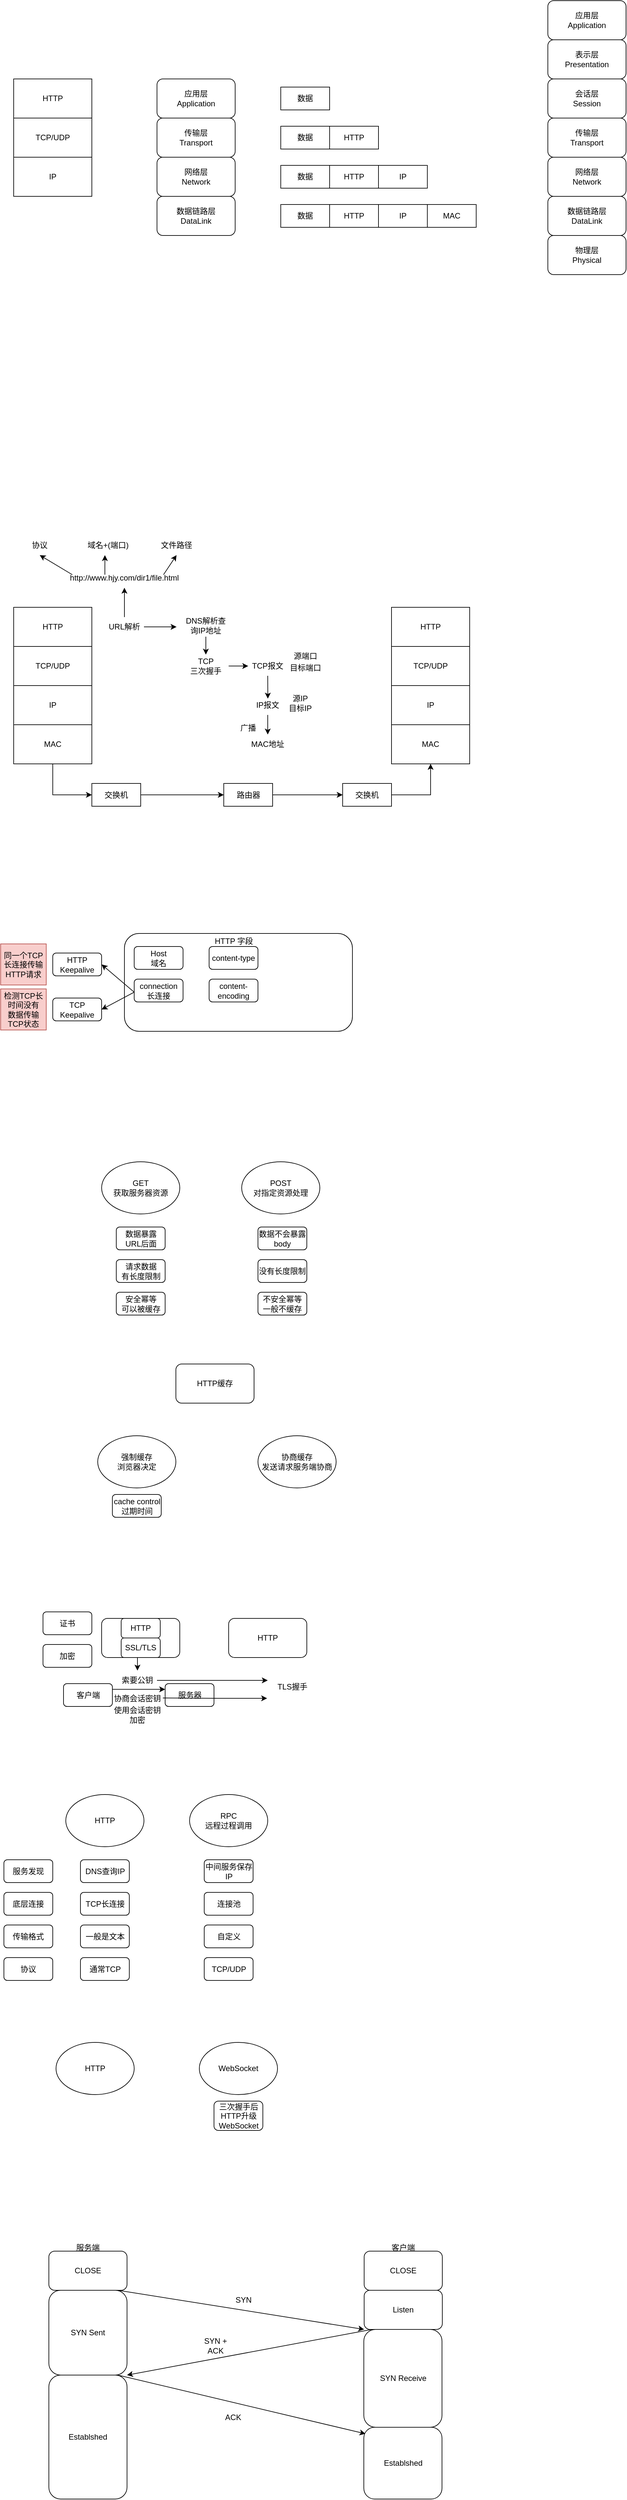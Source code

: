 <mxfile version="23.1.6" type="github">
  <diagram name="第 1 页" id="g__cL9et6w1Bz4wDRFb3">
    <mxGraphModel dx="2093" dy="1735" grid="1" gridSize="10" guides="1" tooltips="1" connect="1" arrows="1" fold="1" page="1" pageScale="1" pageWidth="827" pageHeight="1169" math="0" shadow="0">
      <root>
        <mxCell id="0" />
        <mxCell id="1" parent="0" />
        <mxCell id="aSiWcfBO7DVynULOfoQH-1" value="应用层&lt;br&gt;Application" style="rounded=1;whiteSpace=wrap;html=1;" parent="1" vertex="1">
          <mxGeometry x="130" y="100" width="120" height="60" as="geometry" />
        </mxCell>
        <mxCell id="aSiWcfBO7DVynULOfoQH-2" value="传输层&lt;br&gt;Transport" style="rounded=1;whiteSpace=wrap;html=1;" parent="1" vertex="1">
          <mxGeometry x="130" y="160" width="120" height="60" as="geometry" />
        </mxCell>
        <mxCell id="aSiWcfBO7DVynULOfoQH-3" value="网络层&lt;br&gt;Network" style="rounded=1;whiteSpace=wrap;html=1;" parent="1" vertex="1">
          <mxGeometry x="130" y="220" width="120" height="60" as="geometry" />
        </mxCell>
        <mxCell id="aSiWcfBO7DVynULOfoQH-4" value="数据链路层&lt;br&gt;DataLink" style="rounded=1;whiteSpace=wrap;html=1;" parent="1" vertex="1">
          <mxGeometry x="130" y="280" width="120" height="60" as="geometry" />
        </mxCell>
        <mxCell id="aSiWcfBO7DVynULOfoQH-5" value="应用层&lt;br&gt;Application" style="rounded=1;whiteSpace=wrap;html=1;" parent="1" vertex="1">
          <mxGeometry x="730" y="-20" width="120" height="60" as="geometry" />
        </mxCell>
        <mxCell id="aSiWcfBO7DVynULOfoQH-6" value="传输层&lt;br&gt;Transport" style="rounded=1;whiteSpace=wrap;html=1;" parent="1" vertex="1">
          <mxGeometry x="730" y="160" width="120" height="60" as="geometry" />
        </mxCell>
        <mxCell id="aSiWcfBO7DVynULOfoQH-7" value="网络层&lt;br&gt;Network" style="rounded=1;whiteSpace=wrap;html=1;" parent="1" vertex="1">
          <mxGeometry x="730" y="220" width="120" height="60" as="geometry" />
        </mxCell>
        <mxCell id="aSiWcfBO7DVynULOfoQH-8" value="数据链路层&lt;br&gt;DataLink" style="rounded=1;whiteSpace=wrap;html=1;" parent="1" vertex="1">
          <mxGeometry x="730" y="280" width="120" height="60" as="geometry" />
        </mxCell>
        <mxCell id="aSiWcfBO7DVynULOfoQH-9" value="表示层&lt;br&gt;Presentation" style="rounded=1;whiteSpace=wrap;html=1;" parent="1" vertex="1">
          <mxGeometry x="730" y="40" width="120" height="60" as="geometry" />
        </mxCell>
        <mxCell id="aSiWcfBO7DVynULOfoQH-10" value="会话层&lt;br&gt;Session" style="rounded=1;whiteSpace=wrap;html=1;" parent="1" vertex="1">
          <mxGeometry x="730" y="100" width="120" height="60" as="geometry" />
        </mxCell>
        <mxCell id="aSiWcfBO7DVynULOfoQH-11" value="物理层&lt;br&gt;Physical" style="rounded=1;whiteSpace=wrap;html=1;" parent="1" vertex="1">
          <mxGeometry x="730" y="340" width="120" height="60" as="geometry" />
        </mxCell>
        <mxCell id="aSiWcfBO7DVynULOfoQH-12" value="HTTP" style="rounded=0;whiteSpace=wrap;html=1;" parent="1" vertex="1">
          <mxGeometry x="-90" y="100" width="120" height="60" as="geometry" />
        </mxCell>
        <mxCell id="aSiWcfBO7DVynULOfoQH-13" value="TCP/UDP" style="rounded=0;whiteSpace=wrap;html=1;" parent="1" vertex="1">
          <mxGeometry x="-90" y="160" width="120" height="60" as="geometry" />
        </mxCell>
        <mxCell id="aSiWcfBO7DVynULOfoQH-14" value="IP" style="rounded=0;whiteSpace=wrap;html=1;" parent="1" vertex="1">
          <mxGeometry x="-90" y="220" width="120" height="60" as="geometry" />
        </mxCell>
        <mxCell id="aSiWcfBO7DVynULOfoQH-15" value="数据" style="rounded=0;whiteSpace=wrap;html=1;" parent="1" vertex="1">
          <mxGeometry x="320" y="112.5" width="75" height="35" as="geometry" />
        </mxCell>
        <mxCell id="aSiWcfBO7DVynULOfoQH-16" value="数据" style="rounded=0;whiteSpace=wrap;html=1;" parent="1" vertex="1">
          <mxGeometry x="320" y="172.5" width="75" height="35" as="geometry" />
        </mxCell>
        <mxCell id="aSiWcfBO7DVynULOfoQH-17" value="HTTP" style="rounded=0;whiteSpace=wrap;html=1;" parent="1" vertex="1">
          <mxGeometry x="395" y="172.5" width="75" height="35" as="geometry" />
        </mxCell>
        <mxCell id="aSiWcfBO7DVynULOfoQH-19" value="数据" style="rounded=0;whiteSpace=wrap;html=1;" parent="1" vertex="1">
          <mxGeometry x="320" y="232.5" width="75" height="35" as="geometry" />
        </mxCell>
        <mxCell id="aSiWcfBO7DVynULOfoQH-20" value="HTTP" style="rounded=0;whiteSpace=wrap;html=1;" parent="1" vertex="1">
          <mxGeometry x="395" y="232.5" width="75" height="35" as="geometry" />
        </mxCell>
        <mxCell id="aSiWcfBO7DVynULOfoQH-21" value="IP" style="rounded=0;whiteSpace=wrap;html=1;" parent="1" vertex="1">
          <mxGeometry x="470" y="232.5" width="75" height="35" as="geometry" />
        </mxCell>
        <mxCell id="aSiWcfBO7DVynULOfoQH-22" value="数据" style="rounded=0;whiteSpace=wrap;html=1;" parent="1" vertex="1">
          <mxGeometry x="320" y="292.5" width="75" height="35" as="geometry" />
        </mxCell>
        <mxCell id="aSiWcfBO7DVynULOfoQH-23" value="HTTP" style="rounded=0;whiteSpace=wrap;html=1;" parent="1" vertex="1">
          <mxGeometry x="395" y="292.5" width="75" height="35" as="geometry" />
        </mxCell>
        <mxCell id="aSiWcfBO7DVynULOfoQH-24" value="IP" style="rounded=0;whiteSpace=wrap;html=1;" parent="1" vertex="1">
          <mxGeometry x="470" y="292.5" width="75" height="35" as="geometry" />
        </mxCell>
        <mxCell id="aSiWcfBO7DVynULOfoQH-25" value="MAC" style="rounded=0;whiteSpace=wrap;html=1;" parent="1" vertex="1">
          <mxGeometry x="545" y="292.5" width="75" height="35" as="geometry" />
        </mxCell>
        <mxCell id="aSiWcfBO7DVynULOfoQH-26" value="HTTP" style="rounded=0;whiteSpace=wrap;html=1;" parent="1" vertex="1">
          <mxGeometry x="-90" y="910" width="120" height="60" as="geometry" />
        </mxCell>
        <mxCell id="aSiWcfBO7DVynULOfoQH-27" value="TCP/UDP" style="rounded=0;whiteSpace=wrap;html=1;" parent="1" vertex="1">
          <mxGeometry x="-90" y="970" width="120" height="60" as="geometry" />
        </mxCell>
        <mxCell id="aSiWcfBO7DVynULOfoQH-28" value="IP" style="rounded=0;whiteSpace=wrap;html=1;" parent="1" vertex="1">
          <mxGeometry x="-90" y="1030" width="120" height="60" as="geometry" />
        </mxCell>
        <mxCell id="aSiWcfBO7DVynULOfoQH-29" value="HTTP" style="rounded=0;whiteSpace=wrap;html=1;" parent="1" vertex="1">
          <mxGeometry x="490" y="910" width="120" height="60" as="geometry" />
        </mxCell>
        <mxCell id="aSiWcfBO7DVynULOfoQH-30" value="TCP/UDP" style="rounded=0;whiteSpace=wrap;html=1;" parent="1" vertex="1">
          <mxGeometry x="490" y="970" width="120" height="60" as="geometry" />
        </mxCell>
        <mxCell id="aSiWcfBO7DVynULOfoQH-31" value="IP" style="rounded=0;whiteSpace=wrap;html=1;" parent="1" vertex="1">
          <mxGeometry x="490" y="1030" width="120" height="60" as="geometry" />
        </mxCell>
        <mxCell id="aSiWcfBO7DVynULOfoQH-34" style="edgeStyle=orthogonalEdgeStyle;rounded=0;orthogonalLoop=1;jettySize=auto;html=1;exitX=0.5;exitY=0;exitDx=0;exitDy=0;entryX=0.5;entryY=1;entryDx=0;entryDy=0;" parent="1" source="aSiWcfBO7DVynULOfoQH-32" target="aSiWcfBO7DVynULOfoQH-33" edge="1">
          <mxGeometry relative="1" as="geometry" />
        </mxCell>
        <mxCell id="aSiWcfBO7DVynULOfoQH-42" style="edgeStyle=orthogonalEdgeStyle;rounded=0;orthogonalLoop=1;jettySize=auto;html=1;exitX=1;exitY=0.5;exitDx=0;exitDy=0;" parent="1" source="aSiWcfBO7DVynULOfoQH-32" edge="1">
          <mxGeometry relative="1" as="geometry">
            <mxPoint x="160" y="940" as="targetPoint" />
          </mxGeometry>
        </mxCell>
        <mxCell id="aSiWcfBO7DVynULOfoQH-32" value="URL解析" style="text;html=1;align=center;verticalAlign=middle;whiteSpace=wrap;rounded=0;" parent="1" vertex="1">
          <mxGeometry x="50" y="925" width="60" height="30" as="geometry" />
        </mxCell>
        <mxCell id="aSiWcfBO7DVynULOfoQH-33" value="http://www.hjy.com/dir1/file.html" style="text;html=1;align=center;verticalAlign=middle;whiteSpace=wrap;rounded=0;" parent="1" vertex="1">
          <mxGeometry x="-10" y="850" width="180" height="30" as="geometry" />
        </mxCell>
        <mxCell id="aSiWcfBO7DVynULOfoQH-35" value="协议" style="text;html=1;align=center;verticalAlign=middle;whiteSpace=wrap;rounded=0;" parent="1" vertex="1">
          <mxGeometry x="-80" y="800" width="60" height="30" as="geometry" />
        </mxCell>
        <mxCell id="aSiWcfBO7DVynULOfoQH-36" value="" style="endArrow=classic;html=1;rounded=0;entryX=0.5;entryY=1;entryDx=0;entryDy=0;" parent="1" target="aSiWcfBO7DVynULOfoQH-35" edge="1">
          <mxGeometry width="50" height="50" relative="1" as="geometry">
            <mxPoint y="860" as="sourcePoint" />
            <mxPoint x="50" y="810" as="targetPoint" />
          </mxGeometry>
        </mxCell>
        <mxCell id="aSiWcfBO7DVynULOfoQH-37" value="域名+(端口)" style="text;html=1;align=center;verticalAlign=middle;whiteSpace=wrap;rounded=0;" parent="1" vertex="1">
          <mxGeometry x="20" y="800" width="70" height="30" as="geometry" />
        </mxCell>
        <mxCell id="aSiWcfBO7DVynULOfoQH-38" value="" style="endArrow=classic;html=1;rounded=0;entryX=0.429;entryY=1;entryDx=0;entryDy=0;entryPerimeter=0;" parent="1" target="aSiWcfBO7DVynULOfoQH-37" edge="1">
          <mxGeometry width="50" height="50" relative="1" as="geometry">
            <mxPoint x="50" y="860" as="sourcePoint" />
            <mxPoint x="100" y="810" as="targetPoint" />
          </mxGeometry>
        </mxCell>
        <mxCell id="aSiWcfBO7DVynULOfoQH-40" value="文件路径" style="text;html=1;align=center;verticalAlign=middle;whiteSpace=wrap;rounded=0;" parent="1" vertex="1">
          <mxGeometry x="130" y="800" width="60" height="30" as="geometry" />
        </mxCell>
        <mxCell id="aSiWcfBO7DVynULOfoQH-41" value="" style="endArrow=classic;html=1;rounded=0;entryX=0.5;entryY=1;entryDx=0;entryDy=0;" parent="1" target="aSiWcfBO7DVynULOfoQH-40" edge="1">
          <mxGeometry width="50" height="50" relative="1" as="geometry">
            <mxPoint x="140" y="860" as="sourcePoint" />
            <mxPoint x="190" y="810" as="targetPoint" />
          </mxGeometry>
        </mxCell>
        <mxCell id="aSiWcfBO7DVynULOfoQH-45" style="edgeStyle=orthogonalEdgeStyle;rounded=0;orthogonalLoop=1;jettySize=auto;html=1;exitX=0.5;exitY=1;exitDx=0;exitDy=0;" parent="1" source="aSiWcfBO7DVynULOfoQH-43" target="aSiWcfBO7DVynULOfoQH-44" edge="1">
          <mxGeometry relative="1" as="geometry" />
        </mxCell>
        <mxCell id="aSiWcfBO7DVynULOfoQH-43" value="DNS解析查询IP地址" style="text;html=1;align=center;verticalAlign=middle;whiteSpace=wrap;rounded=0;" parent="1" vertex="1">
          <mxGeometry x="170" y="920" width="70" height="35" as="geometry" />
        </mxCell>
        <mxCell id="aSiWcfBO7DVynULOfoQH-47" style="edgeStyle=orthogonalEdgeStyle;rounded=0;orthogonalLoop=1;jettySize=auto;html=1;exitX=1;exitY=0.5;exitDx=0;exitDy=0;entryX=0;entryY=0.5;entryDx=0;entryDy=0;" parent="1" source="aSiWcfBO7DVynULOfoQH-44" target="aSiWcfBO7DVynULOfoQH-46" edge="1">
          <mxGeometry relative="1" as="geometry" />
        </mxCell>
        <mxCell id="aSiWcfBO7DVynULOfoQH-44" value="TCP&lt;br&gt;三次握手" style="text;html=1;align=center;verticalAlign=middle;whiteSpace=wrap;rounded=0;" parent="1" vertex="1">
          <mxGeometry x="170" y="982.5" width="70" height="35" as="geometry" />
        </mxCell>
        <mxCell id="aSiWcfBO7DVynULOfoQH-48" style="edgeStyle=orthogonalEdgeStyle;rounded=0;orthogonalLoop=1;jettySize=auto;html=1;exitX=0.5;exitY=1;exitDx=0;exitDy=0;" parent="1" source="aSiWcfBO7DVynULOfoQH-46" edge="1">
          <mxGeometry relative="1" as="geometry">
            <mxPoint x="300.154" y="1050" as="targetPoint" />
          </mxGeometry>
        </mxCell>
        <mxCell id="aSiWcfBO7DVynULOfoQH-46" value="TCP报文" style="text;html=1;align=center;verticalAlign=middle;whiteSpace=wrap;rounded=0;" parent="1" vertex="1">
          <mxGeometry x="270" y="985" width="60" height="30" as="geometry" />
        </mxCell>
        <mxCell id="aSiWcfBO7DVynULOfoQH-57" style="edgeStyle=orthogonalEdgeStyle;rounded=0;orthogonalLoop=1;jettySize=auto;html=1;exitX=0.5;exitY=1;exitDx=0;exitDy=0;entryX=0.5;entryY=0;entryDx=0;entryDy=0;" parent="1" source="aSiWcfBO7DVynULOfoQH-49" target="aSiWcfBO7DVynULOfoQH-56" edge="1">
          <mxGeometry relative="1" as="geometry" />
        </mxCell>
        <mxCell id="aSiWcfBO7DVynULOfoQH-49" value="IP报文" style="text;html=1;align=center;verticalAlign=middle;whiteSpace=wrap;rounded=0;" parent="1" vertex="1">
          <mxGeometry x="270" y="1045" width="60" height="30" as="geometry" />
        </mxCell>
        <mxCell id="aSiWcfBO7DVynULOfoQH-50" value="源端口" style="text;html=1;align=center;verticalAlign=middle;whiteSpace=wrap;rounded=0;" parent="1" vertex="1">
          <mxGeometry x="327.5" y="970" width="60" height="30" as="geometry" />
        </mxCell>
        <mxCell id="aSiWcfBO7DVynULOfoQH-51" value="目标端口" style="text;html=1;align=center;verticalAlign=middle;whiteSpace=wrap;rounded=0;" parent="1" vertex="1">
          <mxGeometry x="327.5" y="987.5" width="60" height="30" as="geometry" />
        </mxCell>
        <mxCell id="aSiWcfBO7DVynULOfoQH-52" value="源IP" style="text;html=1;align=center;verticalAlign=middle;whiteSpace=wrap;rounded=0;" parent="1" vertex="1">
          <mxGeometry x="320" y="1035" width="60" height="30" as="geometry" />
        </mxCell>
        <mxCell id="aSiWcfBO7DVynULOfoQH-53" value="目标IP" style="text;html=1;align=center;verticalAlign=middle;whiteSpace=wrap;rounded=0;" parent="1" vertex="1">
          <mxGeometry x="320" y="1050" width="60" height="30" as="geometry" />
        </mxCell>
        <mxCell id="aSiWcfBO7DVynULOfoQH-64" style="edgeStyle=orthogonalEdgeStyle;rounded=0;orthogonalLoop=1;jettySize=auto;html=1;exitX=0.5;exitY=1;exitDx=0;exitDy=0;entryX=0;entryY=0.5;entryDx=0;entryDy=0;" parent="1" source="aSiWcfBO7DVynULOfoQH-55" target="aSiWcfBO7DVynULOfoQH-61" edge="1">
          <mxGeometry relative="1" as="geometry" />
        </mxCell>
        <mxCell id="aSiWcfBO7DVynULOfoQH-55" value="MAC" style="rounded=0;whiteSpace=wrap;html=1;" parent="1" vertex="1">
          <mxGeometry x="-90" y="1090" width="120" height="60" as="geometry" />
        </mxCell>
        <mxCell id="aSiWcfBO7DVynULOfoQH-56" value="MAC地址" style="text;html=1;align=center;verticalAlign=middle;whiteSpace=wrap;rounded=0;" parent="1" vertex="1">
          <mxGeometry x="270" y="1105" width="60" height="30" as="geometry" />
        </mxCell>
        <mxCell id="aSiWcfBO7DVynULOfoQH-58" value="广播" style="text;html=1;align=center;verticalAlign=middle;whiteSpace=wrap;rounded=0;" parent="1" vertex="1">
          <mxGeometry x="240" y="1080" width="60" height="30" as="geometry" />
        </mxCell>
        <mxCell id="aSiWcfBO7DVynULOfoQH-59" value="MAC" style="rounded=0;whiteSpace=wrap;html=1;" parent="1" vertex="1">
          <mxGeometry x="490" y="1090" width="120" height="60" as="geometry" />
        </mxCell>
        <mxCell id="aSiWcfBO7DVynULOfoQH-65" style="edgeStyle=orthogonalEdgeStyle;rounded=0;orthogonalLoop=1;jettySize=auto;html=1;exitX=1;exitY=0.5;exitDx=0;exitDy=0;entryX=0;entryY=0.5;entryDx=0;entryDy=0;" parent="1" source="aSiWcfBO7DVynULOfoQH-61" target="aSiWcfBO7DVynULOfoQH-62" edge="1">
          <mxGeometry relative="1" as="geometry" />
        </mxCell>
        <mxCell id="aSiWcfBO7DVynULOfoQH-61" value="交换机" style="rounded=0;whiteSpace=wrap;html=1;" parent="1" vertex="1">
          <mxGeometry x="30" y="1180" width="75" height="35" as="geometry" />
        </mxCell>
        <mxCell id="aSiWcfBO7DVynULOfoQH-66" style="edgeStyle=orthogonalEdgeStyle;rounded=0;orthogonalLoop=1;jettySize=auto;html=1;exitX=1;exitY=0.5;exitDx=0;exitDy=0;entryX=0;entryY=0.5;entryDx=0;entryDy=0;" parent="1" source="aSiWcfBO7DVynULOfoQH-62" target="aSiWcfBO7DVynULOfoQH-63" edge="1">
          <mxGeometry relative="1" as="geometry" />
        </mxCell>
        <mxCell id="aSiWcfBO7DVynULOfoQH-62" value="路由器" style="rounded=0;whiteSpace=wrap;html=1;" parent="1" vertex="1">
          <mxGeometry x="232.5" y="1180" width="75" height="35" as="geometry" />
        </mxCell>
        <mxCell id="aSiWcfBO7DVynULOfoQH-67" style="edgeStyle=orthogonalEdgeStyle;rounded=0;orthogonalLoop=1;jettySize=auto;html=1;exitX=1;exitY=0.5;exitDx=0;exitDy=0;" parent="1" source="aSiWcfBO7DVynULOfoQH-63" target="aSiWcfBO7DVynULOfoQH-59" edge="1">
          <mxGeometry relative="1" as="geometry" />
        </mxCell>
        <mxCell id="aSiWcfBO7DVynULOfoQH-63" value="交换机" style="rounded=0;whiteSpace=wrap;html=1;" parent="1" vertex="1">
          <mxGeometry x="415" y="1180" width="75" height="35" as="geometry" />
        </mxCell>
        <mxCell id="Nw0icb2rBlRomqgOzCDh-1" value="" style="rounded=1;whiteSpace=wrap;html=1;" parent="1" vertex="1">
          <mxGeometry x="80" y="1410" width="350" height="150" as="geometry" />
        </mxCell>
        <mxCell id="Nw0icb2rBlRomqgOzCDh-2" value="Host&lt;br&gt;域名" style="rounded=1;whiteSpace=wrap;html=1;" parent="1" vertex="1">
          <mxGeometry x="95" y="1430" width="75" height="35" as="geometry" />
        </mxCell>
        <mxCell id="Nw0icb2rBlRomqgOzCDh-3" value="connection&lt;br&gt;长连接" style="rounded=1;whiteSpace=wrap;html=1;" parent="1" vertex="1">
          <mxGeometry x="95" y="1480" width="75" height="35" as="geometry" />
        </mxCell>
        <mxCell id="Nw0icb2rBlRomqgOzCDh-4" value="HTTP Keepalive" style="rounded=1;whiteSpace=wrap;html=1;" parent="1" vertex="1">
          <mxGeometry x="-30" y="1440" width="75" height="35" as="geometry" />
        </mxCell>
        <mxCell id="Nw0icb2rBlRomqgOzCDh-5" value="同一个TCP长连接传输HTTP请求" style="text;html=1;align=center;verticalAlign=middle;whiteSpace=wrap;rounded=0;fillColor=#f8cecc;strokeColor=#b85450;" parent="1" vertex="1">
          <mxGeometry x="-110" y="1426" width="70" height="63" as="geometry" />
        </mxCell>
        <mxCell id="Nw0icb2rBlRomqgOzCDh-7" value="TCP&lt;br&gt;Keepalive" style="rounded=1;whiteSpace=wrap;html=1;" parent="1" vertex="1">
          <mxGeometry x="-30" y="1509" width="75" height="35" as="geometry" />
        </mxCell>
        <mxCell id="Nw0icb2rBlRomqgOzCDh-8" value="检测TCP长时间没有&lt;br&gt;数据传输TCP状态" style="text;html=1;align=center;verticalAlign=middle;whiteSpace=wrap;rounded=0;fillColor=#f8cecc;strokeColor=#b85450;" parent="1" vertex="1">
          <mxGeometry x="-110" y="1495" width="70" height="63" as="geometry" />
        </mxCell>
        <mxCell id="Nw0icb2rBlRomqgOzCDh-9" value="" style="endArrow=classic;html=1;rounded=0;entryX=1;entryY=0.5;entryDx=0;entryDy=0;" parent="1" target="Nw0icb2rBlRomqgOzCDh-4" edge="1">
          <mxGeometry width="50" height="50" relative="1" as="geometry">
            <mxPoint x="95" y="1500" as="sourcePoint" />
            <mxPoint x="145" y="1450" as="targetPoint" />
          </mxGeometry>
        </mxCell>
        <mxCell id="Nw0icb2rBlRomqgOzCDh-11" value="" style="endArrow=classic;html=1;rounded=0;entryX=1;entryY=0.5;entryDx=0;entryDy=0;" parent="1" target="Nw0icb2rBlRomqgOzCDh-7" edge="1">
          <mxGeometry width="50" height="50" relative="1" as="geometry">
            <mxPoint x="95" y="1500" as="sourcePoint" />
            <mxPoint x="145" y="1450" as="targetPoint" />
          </mxGeometry>
        </mxCell>
        <mxCell id="Nw0icb2rBlRomqgOzCDh-12" value="content-type" style="rounded=1;whiteSpace=wrap;html=1;" parent="1" vertex="1">
          <mxGeometry x="210" y="1430" width="75" height="35" as="geometry" />
        </mxCell>
        <mxCell id="Nw0icb2rBlRomqgOzCDh-13" value="content-encoding" style="rounded=1;whiteSpace=wrap;html=1;" parent="1" vertex="1">
          <mxGeometry x="210" y="1480" width="75" height="35" as="geometry" />
        </mxCell>
        <mxCell id="Nw0icb2rBlRomqgOzCDh-14" value="HTTP 字段" style="text;html=1;align=center;verticalAlign=middle;whiteSpace=wrap;rounded=0;" parent="1" vertex="1">
          <mxGeometry x="216.5" y="1407" width="62" height="30" as="geometry" />
        </mxCell>
        <mxCell id="Nw0icb2rBlRomqgOzCDh-15" value="GET&lt;br&gt;获取服务器资源" style="ellipse;whiteSpace=wrap;html=1;" parent="1" vertex="1">
          <mxGeometry x="45" y="1760" width="120" height="80" as="geometry" />
        </mxCell>
        <mxCell id="Nw0icb2rBlRomqgOzCDh-16" value="POST&lt;br&gt;对指定资源处理" style="ellipse;whiteSpace=wrap;html=1;" parent="1" vertex="1">
          <mxGeometry x="260" y="1760" width="120" height="80" as="geometry" />
        </mxCell>
        <mxCell id="Nw0icb2rBlRomqgOzCDh-17" value="数据暴露&lt;br&gt;URL后面" style="rounded=1;whiteSpace=wrap;html=1;" parent="1" vertex="1">
          <mxGeometry x="67.5" y="1860" width="75" height="35" as="geometry" />
        </mxCell>
        <mxCell id="Nw0icb2rBlRomqgOzCDh-18" value="数据不会暴露&lt;div&gt;body&lt;/div&gt;" style="rounded=1;whiteSpace=wrap;html=1;" parent="1" vertex="1">
          <mxGeometry x="285" y="1860" width="75" height="35" as="geometry" />
        </mxCell>
        <mxCell id="Nw0icb2rBlRomqgOzCDh-19" value="请求数据&lt;br&gt;有长度限制" style="rounded=1;whiteSpace=wrap;html=1;" parent="1" vertex="1">
          <mxGeometry x="67.5" y="1910" width="75" height="35" as="geometry" />
        </mxCell>
        <mxCell id="Nw0icb2rBlRomqgOzCDh-20" value="没有长度限制" style="rounded=1;whiteSpace=wrap;html=1;" parent="1" vertex="1">
          <mxGeometry x="285" y="1910" width="75" height="35" as="geometry" />
        </mxCell>
        <mxCell id="Nw0icb2rBlRomqgOzCDh-21" value="安全幂等&lt;br&gt;可以被缓存" style="rounded=1;whiteSpace=wrap;html=1;" parent="1" vertex="1">
          <mxGeometry x="67.5" y="1960" width="75" height="35" as="geometry" />
        </mxCell>
        <mxCell id="Nw0icb2rBlRomqgOzCDh-22" value="不安全幂等&lt;br&gt;一般不缓存" style="rounded=1;whiteSpace=wrap;html=1;" parent="1" vertex="1">
          <mxGeometry x="285" y="1960" width="75" height="35" as="geometry" />
        </mxCell>
        <mxCell id="Nw0icb2rBlRomqgOzCDh-23" value="HTTP缓存" style="rounded=1;whiteSpace=wrap;html=1;" parent="1" vertex="1">
          <mxGeometry x="159" y="2070" width="120" height="60" as="geometry" />
        </mxCell>
        <mxCell id="Nw0icb2rBlRomqgOzCDh-24" value="强制缓存&lt;br&gt;浏览器决定" style="ellipse;whiteSpace=wrap;html=1;" parent="1" vertex="1">
          <mxGeometry x="39" y="2180" width="120" height="80" as="geometry" />
        </mxCell>
        <mxCell id="Nw0icb2rBlRomqgOzCDh-25" value="协商缓存&lt;br&gt;发送请求服务端协商" style="ellipse;whiteSpace=wrap;html=1;" parent="1" vertex="1">
          <mxGeometry x="285" y="2180" width="120" height="80" as="geometry" />
        </mxCell>
        <mxCell id="Nw0icb2rBlRomqgOzCDh-26" value="cache control&lt;br&gt;过期时间" style="rounded=1;whiteSpace=wrap;html=1;" parent="1" vertex="1">
          <mxGeometry x="61.5" y="2270" width="75" height="35" as="geometry" />
        </mxCell>
        <mxCell id="Nw0icb2rBlRomqgOzCDh-27" value="" style="rounded=1;whiteSpace=wrap;html=1;" parent="1" vertex="1">
          <mxGeometry x="45" y="2460" width="120" height="60" as="geometry" />
        </mxCell>
        <mxCell id="Nw0icb2rBlRomqgOzCDh-28" value="HTTP" style="rounded=1;whiteSpace=wrap;html=1;" parent="1" vertex="1">
          <mxGeometry x="240" y="2460" width="120" height="60" as="geometry" />
        </mxCell>
        <mxCell id="Nw0icb2rBlRomqgOzCDh-29" value="HTTP" style="rounded=1;whiteSpace=wrap;html=1;" parent="1" vertex="1">
          <mxGeometry x="75" y="2460" width="60" height="30" as="geometry" />
        </mxCell>
        <mxCell id="Nw0icb2rBlRomqgOzCDh-48" style="edgeStyle=orthogonalEdgeStyle;rounded=0;orthogonalLoop=1;jettySize=auto;html=1;exitX=0.5;exitY=1;exitDx=0;exitDy=0;entryX=0.5;entryY=0;entryDx=0;entryDy=0;" parent="1" source="Nw0icb2rBlRomqgOzCDh-31" target="Nw0icb2rBlRomqgOzCDh-40" edge="1">
          <mxGeometry relative="1" as="geometry" />
        </mxCell>
        <mxCell id="Nw0icb2rBlRomqgOzCDh-31" value="SSL/TLS" style="rounded=1;whiteSpace=wrap;html=1;" parent="1" vertex="1">
          <mxGeometry x="75" y="2490" width="60" height="30" as="geometry" />
        </mxCell>
        <mxCell id="Nw0icb2rBlRomqgOzCDh-39" style="edgeStyle=orthogonalEdgeStyle;rounded=0;orthogonalLoop=1;jettySize=auto;html=1;exitX=1;exitY=0.25;exitDx=0;exitDy=0;entryX=0;entryY=0.25;entryDx=0;entryDy=0;" parent="1" source="Nw0icb2rBlRomqgOzCDh-36" target="Nw0icb2rBlRomqgOzCDh-38" edge="1">
          <mxGeometry relative="1" as="geometry" />
        </mxCell>
        <mxCell id="Nw0icb2rBlRomqgOzCDh-36" value="客户端" style="rounded=1;whiteSpace=wrap;html=1;" parent="1" vertex="1">
          <mxGeometry x="-13.5" y="2560" width="75" height="35" as="geometry" />
        </mxCell>
        <mxCell id="Nw0icb2rBlRomqgOzCDh-38" value="服务器" style="rounded=1;whiteSpace=wrap;html=1;" parent="1" vertex="1">
          <mxGeometry x="142.5" y="2560" width="75" height="35" as="geometry" />
        </mxCell>
        <mxCell id="Nw0icb2rBlRomqgOzCDh-43" style="edgeStyle=orthogonalEdgeStyle;rounded=0;orthogonalLoop=1;jettySize=auto;html=1;exitX=1;exitY=0.5;exitDx=0;exitDy=0;" parent="1" source="Nw0icb2rBlRomqgOzCDh-40" edge="1">
          <mxGeometry relative="1" as="geometry">
            <mxPoint x="300" y="2555" as="targetPoint" />
          </mxGeometry>
        </mxCell>
        <mxCell id="Nw0icb2rBlRomqgOzCDh-40" value="索要公钥" style="text;html=1;align=center;verticalAlign=middle;whiteSpace=wrap;rounded=0;" parent="1" vertex="1">
          <mxGeometry x="70" y="2540" width="60" height="30" as="geometry" />
        </mxCell>
        <mxCell id="Nw0icb2rBlRomqgOzCDh-44" style="edgeStyle=orthogonalEdgeStyle;rounded=0;orthogonalLoop=1;jettySize=auto;html=1;exitX=1;exitY=0.5;exitDx=0;exitDy=0;" parent="1" edge="1">
          <mxGeometry relative="1" as="geometry">
            <mxPoint x="299" y="2582.5" as="targetPoint" />
            <mxPoint x="139" y="2582" as="sourcePoint" />
          </mxGeometry>
        </mxCell>
        <mxCell id="Nw0icb2rBlRomqgOzCDh-41" value="协商会话密钥" style="text;html=1;align=center;verticalAlign=middle;whiteSpace=wrap;rounded=0;" parent="1" vertex="1">
          <mxGeometry x="60" y="2570" width="80" height="25" as="geometry" />
        </mxCell>
        <mxCell id="Nw0icb2rBlRomqgOzCDh-42" value="使用会话密钥加密" style="text;html=1;align=center;verticalAlign=middle;whiteSpace=wrap;rounded=0;" parent="1" vertex="1">
          <mxGeometry x="60" y="2595" width="80" height="25" as="geometry" />
        </mxCell>
        <mxCell id="Nw0icb2rBlRomqgOzCDh-45" value="TLS握手" style="text;html=1;align=center;verticalAlign=middle;whiteSpace=wrap;rounded=0;" parent="1" vertex="1">
          <mxGeometry x="308" y="2550" width="60" height="30" as="geometry" />
        </mxCell>
        <mxCell id="Nw0icb2rBlRomqgOzCDh-46" value="证书" style="rounded=1;whiteSpace=wrap;html=1;" parent="1" vertex="1">
          <mxGeometry x="-45" y="2450" width="75" height="35" as="geometry" />
        </mxCell>
        <mxCell id="Nw0icb2rBlRomqgOzCDh-47" value="加密" style="rounded=1;whiteSpace=wrap;html=1;" parent="1" vertex="1">
          <mxGeometry x="-45" y="2500" width="75" height="35" as="geometry" />
        </mxCell>
        <mxCell id="Nw0icb2rBlRomqgOzCDh-49" value="HTTP" style="ellipse;whiteSpace=wrap;html=1;" parent="1" vertex="1">
          <mxGeometry x="-10" y="2730" width="120" height="80" as="geometry" />
        </mxCell>
        <mxCell id="Nw0icb2rBlRomqgOzCDh-50" value="RPC&lt;br&gt;远程过程调用" style="ellipse;whiteSpace=wrap;html=1;" parent="1" vertex="1">
          <mxGeometry x="180" y="2730" width="120" height="80" as="geometry" />
        </mxCell>
        <mxCell id="Nw0icb2rBlRomqgOzCDh-52" value="DNS查询IP" style="rounded=1;whiteSpace=wrap;html=1;" parent="1" vertex="1">
          <mxGeometry x="12.5" y="2830" width="75" height="35" as="geometry" />
        </mxCell>
        <mxCell id="Nw0icb2rBlRomqgOzCDh-54" value="服务发现" style="rounded=1;whiteSpace=wrap;html=1;" parent="1" vertex="1">
          <mxGeometry x="-105" y="2830" width="75" height="35" as="geometry" />
        </mxCell>
        <mxCell id="Nw0icb2rBlRomqgOzCDh-55" value="中间服务保存IP" style="rounded=1;whiteSpace=wrap;html=1;" parent="1" vertex="1">
          <mxGeometry x="202.5" y="2830" width="75" height="35" as="geometry" />
        </mxCell>
        <mxCell id="Nw0icb2rBlRomqgOzCDh-56" value="底层连接" style="rounded=1;whiteSpace=wrap;html=1;" parent="1" vertex="1">
          <mxGeometry x="-105" y="2880" width="75" height="35" as="geometry" />
        </mxCell>
        <mxCell id="Nw0icb2rBlRomqgOzCDh-57" value="TCP长连接" style="rounded=1;whiteSpace=wrap;html=1;" parent="1" vertex="1">
          <mxGeometry x="12.5" y="2880" width="75" height="35" as="geometry" />
        </mxCell>
        <mxCell id="Nw0icb2rBlRomqgOzCDh-58" value="连接池" style="rounded=1;whiteSpace=wrap;html=1;" parent="1" vertex="1">
          <mxGeometry x="202.5" y="2880" width="75" height="35" as="geometry" />
        </mxCell>
        <mxCell id="Nw0icb2rBlRomqgOzCDh-59" value="传输格式" style="rounded=1;whiteSpace=wrap;html=1;" parent="1" vertex="1">
          <mxGeometry x="-105" y="2930" width="75" height="35" as="geometry" />
        </mxCell>
        <mxCell id="Nw0icb2rBlRomqgOzCDh-60" value="一般是文本" style="rounded=1;whiteSpace=wrap;html=1;" parent="1" vertex="1">
          <mxGeometry x="12.5" y="2930" width="75" height="35" as="geometry" />
        </mxCell>
        <mxCell id="Nw0icb2rBlRomqgOzCDh-61" value="自定义" style="rounded=1;whiteSpace=wrap;html=1;" parent="1" vertex="1">
          <mxGeometry x="202.5" y="2930" width="75" height="35" as="geometry" />
        </mxCell>
        <mxCell id="Nw0icb2rBlRomqgOzCDh-62" value="协议" style="rounded=1;whiteSpace=wrap;html=1;" parent="1" vertex="1">
          <mxGeometry x="-105" y="2980" width="75" height="35" as="geometry" />
        </mxCell>
        <mxCell id="Nw0icb2rBlRomqgOzCDh-63" value="通常TCP" style="rounded=1;whiteSpace=wrap;html=1;" parent="1" vertex="1">
          <mxGeometry x="12.5" y="2980" width="75" height="35" as="geometry" />
        </mxCell>
        <mxCell id="Nw0icb2rBlRomqgOzCDh-64" value="TCP/UDP" style="rounded=1;whiteSpace=wrap;html=1;" parent="1" vertex="1">
          <mxGeometry x="202.5" y="2980" width="75" height="35" as="geometry" />
        </mxCell>
        <mxCell id="Nw0icb2rBlRomqgOzCDh-65" value="HTTP" style="ellipse;whiteSpace=wrap;html=1;" parent="1" vertex="1">
          <mxGeometry x="-25" y="3110" width="120" height="80" as="geometry" />
        </mxCell>
        <mxCell id="Nw0icb2rBlRomqgOzCDh-66" value="WebSocket" style="ellipse;whiteSpace=wrap;html=1;" parent="1" vertex="1">
          <mxGeometry x="195" y="3110" width="120" height="80" as="geometry" />
        </mxCell>
        <mxCell id="Nw0icb2rBlRomqgOzCDh-67" value="三次握手后&lt;br&gt;HTTP升级WebSocket" style="rounded=1;whiteSpace=wrap;html=1;" parent="1" vertex="1">
          <mxGeometry x="217.5" y="3200" width="75" height="45" as="geometry" />
        </mxCell>
        <mxCell id="cXm0hrUkM8Iz5NWa8tWo-1" value="CLOSE" style="rounded=1;whiteSpace=wrap;html=1;" vertex="1" parent="1">
          <mxGeometry x="-36" y="3430" width="120" height="60" as="geometry" />
        </mxCell>
        <mxCell id="cXm0hrUkM8Iz5NWa8tWo-2" value="CLOSE" style="rounded=1;whiteSpace=wrap;html=1;" vertex="1" parent="1">
          <mxGeometry x="448" y="3430" width="120" height="60" as="geometry" />
        </mxCell>
        <mxCell id="cXm0hrUkM8Iz5NWa8tWo-3" value="服务端" style="text;html=1;align=center;verticalAlign=middle;whiteSpace=wrap;rounded=0;" vertex="1" parent="1">
          <mxGeometry x="-6" y="3410" width="60" height="30" as="geometry" />
        </mxCell>
        <mxCell id="cXm0hrUkM8Iz5NWa8tWo-4" value="客户端" style="text;html=1;align=center;verticalAlign=middle;whiteSpace=wrap;rounded=0;" vertex="1" parent="1">
          <mxGeometry x="478" y="3410" width="60" height="30" as="geometry" />
        </mxCell>
        <mxCell id="cXm0hrUkM8Iz5NWa8tWo-5" value="SYN Sent" style="rounded=1;whiteSpace=wrap;html=1;" vertex="1" parent="1">
          <mxGeometry x="-36" y="3490" width="120" height="130" as="geometry" />
        </mxCell>
        <mxCell id="cXm0hrUkM8Iz5NWa8tWo-6" value="Listen" style="rounded=1;whiteSpace=wrap;html=1;" vertex="1" parent="1">
          <mxGeometry x="448" y="3490" width="120" height="60" as="geometry" />
        </mxCell>
        <mxCell id="cXm0hrUkM8Iz5NWa8tWo-9" value="" style="endArrow=classic;html=1;rounded=0;entryX=0;entryY=1;entryDx=0;entryDy=0;" edge="1" parent="1" target="cXm0hrUkM8Iz5NWa8tWo-6">
          <mxGeometry width="50" height="50" relative="1" as="geometry">
            <mxPoint x="70" y="3490" as="sourcePoint" />
            <mxPoint x="420" y="3580" as="targetPoint" />
          </mxGeometry>
        </mxCell>
        <mxCell id="cXm0hrUkM8Iz5NWa8tWo-10" value="SYN Receive" style="rounded=1;whiteSpace=wrap;html=1;" vertex="1" parent="1">
          <mxGeometry x="447.5" y="3550" width="120" height="150" as="geometry" />
        </mxCell>
        <mxCell id="cXm0hrUkM8Iz5NWa8tWo-11" value="SYN" style="text;html=1;align=center;verticalAlign=middle;whiteSpace=wrap;rounded=0;" vertex="1" parent="1">
          <mxGeometry x="233" y="3490" width="60" height="30" as="geometry" />
        </mxCell>
        <mxCell id="cXm0hrUkM8Iz5NWa8tWo-12" value="" style="endArrow=classic;html=1;rounded=0;entryX=1;entryY=1;entryDx=0;entryDy=0;" edge="1" parent="1" target="cXm0hrUkM8Iz5NWa8tWo-5">
          <mxGeometry width="50" height="50" relative="1" as="geometry">
            <mxPoint x="460" y="3550" as="sourcePoint" />
            <mxPoint x="510" y="3500" as="targetPoint" />
          </mxGeometry>
        </mxCell>
        <mxCell id="cXm0hrUkM8Iz5NWa8tWo-13" value="SYN + ACK" style="text;html=1;align=center;verticalAlign=middle;whiteSpace=wrap;rounded=0;" vertex="1" parent="1">
          <mxGeometry x="190" y="3560" width="60" height="30" as="geometry" />
        </mxCell>
        <mxCell id="cXm0hrUkM8Iz5NWa8tWo-14" value="Establshed" style="rounded=1;whiteSpace=wrap;html=1;" vertex="1" parent="1">
          <mxGeometry x="-36" y="3620" width="120" height="190" as="geometry" />
        </mxCell>
        <mxCell id="cXm0hrUkM8Iz5NWa8tWo-16" value="" style="endArrow=classic;html=1;rounded=0;" edge="1" parent="1">
          <mxGeometry width="50" height="50" relative="1" as="geometry">
            <mxPoint x="70" y="3620" as="sourcePoint" />
            <mxPoint x="450" y="3710" as="targetPoint" />
          </mxGeometry>
        </mxCell>
        <mxCell id="cXm0hrUkM8Iz5NWa8tWo-17" value="Establshed" style="rounded=1;whiteSpace=wrap;html=1;" vertex="1" parent="1">
          <mxGeometry x="447.5" y="3700" width="120" height="110" as="geometry" />
        </mxCell>
        <mxCell id="cXm0hrUkM8Iz5NWa8tWo-19" value="ACK" style="text;html=1;align=center;verticalAlign=middle;whiteSpace=wrap;rounded=0;" vertex="1" parent="1">
          <mxGeometry x="217" y="3670" width="60" height="30" as="geometry" />
        </mxCell>
      </root>
    </mxGraphModel>
  </diagram>
</mxfile>

